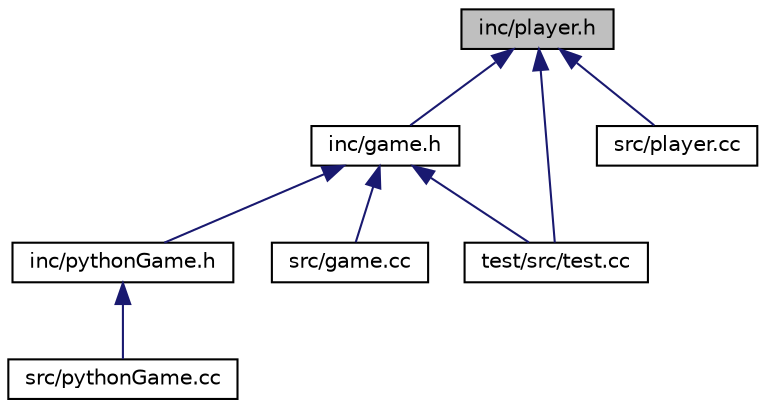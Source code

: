 digraph "inc/player.h"
{
  edge [fontname="Helvetica",fontsize="10",labelfontname="Helvetica",labelfontsize="10"];
  node [fontname="Helvetica",fontsize="10",shape=record];
  Node1 [label="inc/player.h",height=0.2,width=0.4,color="black", fillcolor="grey75", style="filled", fontcolor="black"];
  Node1 -> Node2 [dir="back",color="midnightblue",fontsize="10",style="solid",fontname="Helvetica"];
  Node2 [label="inc/game.h",height=0.2,width=0.4,color="black", fillcolor="white", style="filled",URL="$game_8h.html"];
  Node2 -> Node3 [dir="back",color="midnightblue",fontsize="10",style="solid",fontname="Helvetica"];
  Node3 [label="inc/pythonGame.h",height=0.2,width=0.4,color="black", fillcolor="white", style="filled",URL="$pythonGame_8h.html"];
  Node3 -> Node4 [dir="back",color="midnightblue",fontsize="10",style="solid",fontname="Helvetica"];
  Node4 [label="src/pythonGame.cc",height=0.2,width=0.4,color="black", fillcolor="white", style="filled",URL="$pythonGame_8cc.html"];
  Node2 -> Node5 [dir="back",color="midnightblue",fontsize="10",style="solid",fontname="Helvetica"];
  Node5 [label="src/game.cc",height=0.2,width=0.4,color="black", fillcolor="white", style="filled",URL="$game_8cc.html"];
  Node2 -> Node6 [dir="back",color="midnightblue",fontsize="10",style="solid",fontname="Helvetica"];
  Node6 [label="test/src/test.cc",height=0.2,width=0.4,color="black", fillcolor="white", style="filled",URL="$test_8cc.html"];
  Node1 -> Node7 [dir="back",color="midnightblue",fontsize="10",style="solid",fontname="Helvetica"];
  Node7 [label="src/player.cc",height=0.2,width=0.4,color="black", fillcolor="white", style="filled",URL="$player_8cc.html"];
  Node1 -> Node6 [dir="back",color="midnightblue",fontsize="10",style="solid",fontname="Helvetica"];
}
